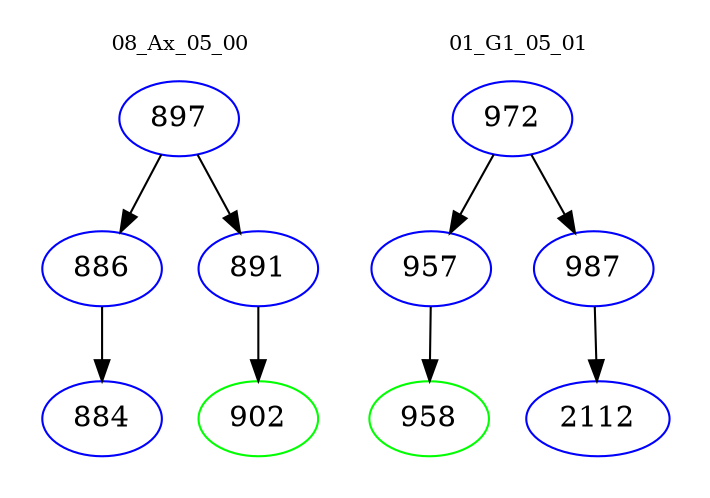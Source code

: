 digraph{
subgraph cluster_0 {
color = white
label = "08_Ax_05_00";
fontsize=10;
T0_897 [label="897", color="blue"]
T0_897 -> T0_886 [color="black"]
T0_886 [label="886", color="blue"]
T0_886 -> T0_884 [color="black"]
T0_884 [label="884", color="blue"]
T0_897 -> T0_891 [color="black"]
T0_891 [label="891", color="blue"]
T0_891 -> T0_902 [color="black"]
T0_902 [label="902", color="green"]
}
subgraph cluster_1 {
color = white
label = "01_G1_05_01";
fontsize=10;
T1_972 [label="972", color="blue"]
T1_972 -> T1_957 [color="black"]
T1_957 [label="957", color="blue"]
T1_957 -> T1_958 [color="black"]
T1_958 [label="958", color="green"]
T1_972 -> T1_987 [color="black"]
T1_987 [label="987", color="blue"]
T1_987 -> T1_2112 [color="black"]
T1_2112 [label="2112", color="blue"]
}
}
